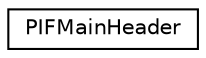digraph "Graphical Class Hierarchy"
{
  edge [fontname="Helvetica",fontsize="10",labelfontname="Helvetica",labelfontsize="10"];
  node [fontname="Helvetica",fontsize="10",shape=record];
  rankdir="LR";
  Node0 [label="PIFMainHeader",height=0.2,width=0.4,color="black", fillcolor="white", style="filled",URL="$structPIFMainHeader.html"];
}
